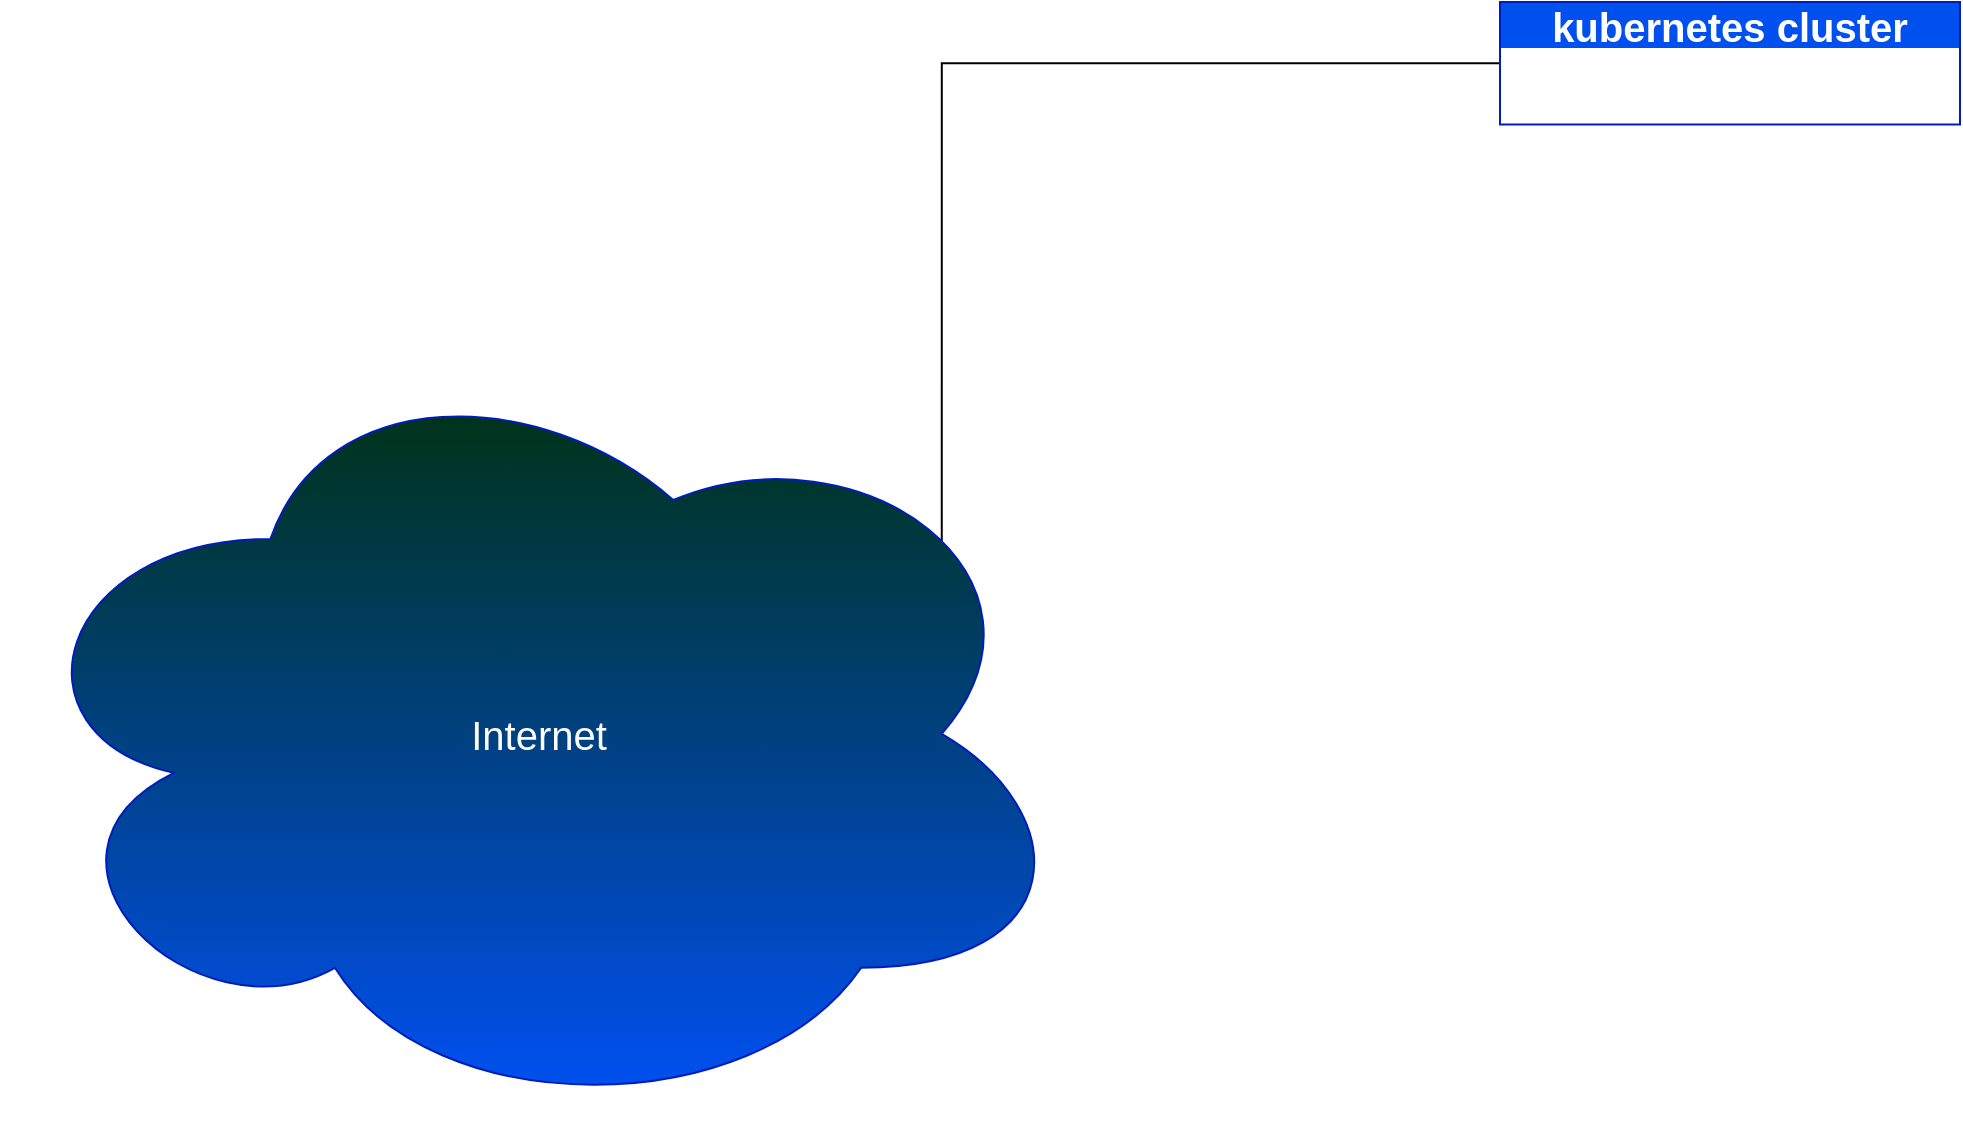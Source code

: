 <mxfile version="20.5.3" type="embed"><diagram id="23iRSUPoRavnBvh4doch" name="Page-1"><mxGraphModel dx="3165" dy="694" grid="0" gridSize="10" guides="1" tooltips="1" connect="1" arrows="1" fold="1" page="0" pageScale="1" pageWidth="827" pageHeight="1169" math="0" shadow="0"><root><mxCell id="0"/><mxCell id="1" parent="0"/><mxCell id="75" style="edgeStyle=orthogonalEdgeStyle;rounded=0;orthogonalLoop=1;jettySize=auto;html=1;exitX=0;exitY=0.5;exitDx=0;exitDy=0;entryX=0.875;entryY=0.5;entryDx=0;entryDy=0;entryPerimeter=0;fontSize=20;fontColor=default;" edge="1" parent="1" source="36" target="74"><mxGeometry relative="1" as="geometry"/></mxCell><mxCell id="36" value="kubernetes cluster" style="swimlane;fontSize=20;fontColor=#ffffff;whiteSpace=wrap;html=1;swimlaneLine=0;glass=0;fillColor=#0050ef;strokeColor=#001DBC;" vertex="1" collapsed="1" parent="1"><mxGeometry x="-1091" y="110" width="230" height="61.29" as="geometry"><mxRectangle x="-1091" y="110" width="1071" height="850.07" as="alternateBounds"/></mxGeometry></mxCell><mxCell id="37" value="node" style="swimlane;whiteSpace=wrap;html=1;fontSize=20;fillColor=#6a00ff;fontColor=#ffffff;strokeColor=#3700CC;" vertex="1" collapsed="1" parent="36"><mxGeometry x="47" y="276" width="270" height="40" as="geometry"><mxRectangle x="73" y="86" width="780" height="684.07" as="alternateBounds"/></mxGeometry></mxCell><mxCell id="79" style="edgeStyle=orthogonalEdgeStyle;rounded=0;orthogonalLoop=1;jettySize=auto;html=1;exitX=0;exitY=0;exitDx=0;exitDy=41;exitPerimeter=0;fontSize=20;fontColor=default;startArrow=oval;startFill=1;elbow=vertical;curved=1;endArrow=oval;endFill=1;" edge="1" parent="37" source="49" target="62"><mxGeometry relative="1" as="geometry"/></mxCell><mxCell id="49" value="ofitoo-mobile-pod" style="shape=cube;whiteSpace=wrap;html=1;boundedLbl=1;backgroundOutline=1;darkOpacity=0.05;darkOpacity2=0.1;glass=0;fontSize=20;fontColor=default;" vertex="1" parent="37"><mxGeometry x="567" y="208" width="132" height="102" as="geometry"/></mxCell><mxCell id="77" style="rounded=0;orthogonalLoop=1;jettySize=auto;html=1;exitX=0;exitY=0.5;exitDx=0;exitDy=0;fontSize=20;fontColor=default;strokeColor=default;strokeWidth=1;endArrow=oval;endFill=1;edgeStyle=orthogonalEdgeStyle;curved=1;" edge="1" parent="37" source="62" target="69"><mxGeometry relative="1" as="geometry"/></mxCell><mxCell id="62" value="ofitoo-service" style="swimlane;fontStyle=0;childLayout=stackLayout;horizontal=1;startSize=30;horizontalStack=0;resizeParent=1;resizeParentMax=0;resizeLast=0;collapsible=1;marginBottom=0;whiteSpace=wrap;html=1;glass=0;fontSize=20;fontColor=default;" vertex="1" parent="37"><mxGeometry x="266" y="237" width="175" height="120" as="geometry"><mxRectangle x="266" y="237" width="154" height="36" as="alternateBounds"/></mxGeometry></mxCell><mxCell id="63" value="port: 8080 -&amp;gt; 8080" style="text;strokeColor=none;fillColor=none;align=left;verticalAlign=middle;spacingLeft=4;spacingRight=4;overflow=hidden;points=[[0,0.5],[1,0.5]];portConstraint=eastwest;rotatable=0;whiteSpace=wrap;html=1;glass=0;fontSize=20;fontColor=default;" vertex="1" parent="62"><mxGeometry y="30" width="175" height="30" as="geometry"/></mxCell><mxCell id="64" value="port:&amp;nbsp;" style="text;strokeColor=none;fillColor=none;align=left;verticalAlign=middle;spacingLeft=4;spacingRight=4;overflow=hidden;points=[[0,0.5],[1,0.5]];portConstraint=eastwest;rotatable=0;whiteSpace=wrap;html=1;glass=0;fontSize=20;fontColor=default;" vertex="1" parent="62"><mxGeometry y="60" width="175" height="30" as="geometry"/></mxCell><mxCell id="65" value="port:&amp;nbsp;" style="text;strokeColor=none;fillColor=none;align=left;verticalAlign=middle;spacingLeft=4;spacingRight=4;overflow=hidden;points=[[0,0.5],[1,0.5]];portConstraint=eastwest;rotatable=0;whiteSpace=wrap;html=1;glass=0;fontSize=20;fontColor=default;" vertex="1" parent="62"><mxGeometry y="90" width="175" height="30" as="geometry"/></mxCell><mxCell id="69" value="ofitoo-ingress" style="swimlane;fontStyle=0;childLayout=stackLayout;horizontal=1;startSize=30;horizontalStack=0;resizeParent=1;resizeParentMax=0;resizeLast=0;collapsible=1;marginBottom=0;whiteSpace=wrap;html=1;glass=0;fontSize=20;fontColor=default;" vertex="1" collapsed="1" parent="37"><mxGeometry x="70" y="279" width="155" height="36" as="geometry"><mxRectangle x="34" y="215" width="140" height="120" as="alternateBounds"/></mxGeometry></mxCell><mxCell id="70" value="Item 1" style="text;strokeColor=none;fillColor=none;align=left;verticalAlign=middle;spacingLeft=4;spacingRight=4;overflow=hidden;points=[[0,0.5],[1,0.5]];portConstraint=eastwest;rotatable=0;whiteSpace=wrap;html=1;glass=0;fontSize=20;fontColor=default;" vertex="1" parent="69"><mxGeometry y="30" width="140" height="30" as="geometry"/></mxCell><mxCell id="71" value="Item 2" style="text;strokeColor=none;fillColor=none;align=left;verticalAlign=middle;spacingLeft=4;spacingRight=4;overflow=hidden;points=[[0,0.5],[1,0.5]];portConstraint=eastwest;rotatable=0;whiteSpace=wrap;html=1;glass=0;fontSize=20;fontColor=default;" vertex="1" parent="69"><mxGeometry y="60" width="140" height="30" as="geometry"/></mxCell><mxCell id="72" value="Item 3" style="text;strokeColor=none;fillColor=none;align=left;verticalAlign=middle;spacingLeft=4;spacingRight=4;overflow=hidden;points=[[0,0.5],[1,0.5]];portConstraint=eastwest;rotatable=0;whiteSpace=wrap;html=1;glass=0;fontSize=20;fontColor=default;" vertex="1" parent="69"><mxGeometry y="90" width="140" height="30" as="geometry"/></mxCell><mxCell id="78" style="edgeStyle=orthogonalEdgeStyle;rounded=0;orthogonalLoop=1;jettySize=auto;html=1;exitX=0;exitY=0.5;exitDx=0;exitDy=0;entryX=0;entryY=0.5;entryDx=0;entryDy=0;fontSize=20;fontColor=default;curved=1;endArrow=oval;endFill=1;" edge="1" parent="36" source="69" target="36"><mxGeometry relative="1" as="geometry"><Array as="points"><mxPoint x="64" y="352"/><mxPoint x="64" y="364"/><mxPoint x="29" y="364"/><mxPoint x="29" y="368"/></Array></mxGeometry></mxCell><mxCell id="74" value="Internet" style="ellipse;shape=cloud;whiteSpace=wrap;html=1;glass=0;fontSize=20;fontColor=#ffffff;fillColor=#0050ef;strokeColor=#001DBC;gradientColor=#00331A;gradientDirection=north;" vertex="1" parent="1"><mxGeometry x="-1840" y="281" width="537" height="389.87" as="geometry"/></mxCell></root></mxGraphModel></diagram></mxfile>